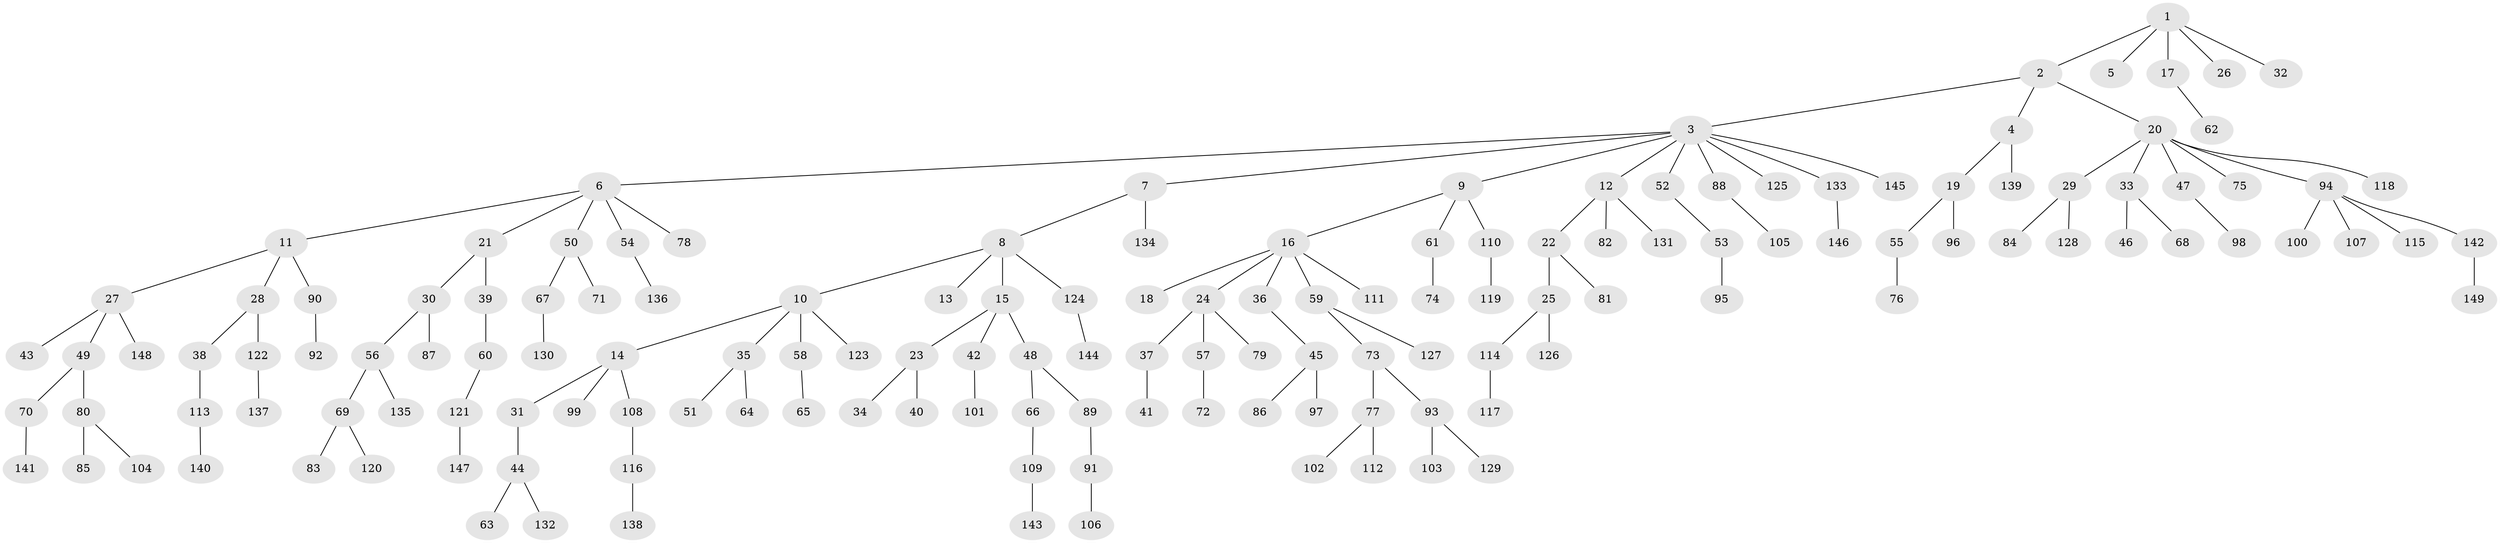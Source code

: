 // Generated by graph-tools (version 1.1) at 2025/15/03/09/25 04:15:28]
// undirected, 149 vertices, 148 edges
graph export_dot {
graph [start="1"]
  node [color=gray90,style=filled];
  1;
  2;
  3;
  4;
  5;
  6;
  7;
  8;
  9;
  10;
  11;
  12;
  13;
  14;
  15;
  16;
  17;
  18;
  19;
  20;
  21;
  22;
  23;
  24;
  25;
  26;
  27;
  28;
  29;
  30;
  31;
  32;
  33;
  34;
  35;
  36;
  37;
  38;
  39;
  40;
  41;
  42;
  43;
  44;
  45;
  46;
  47;
  48;
  49;
  50;
  51;
  52;
  53;
  54;
  55;
  56;
  57;
  58;
  59;
  60;
  61;
  62;
  63;
  64;
  65;
  66;
  67;
  68;
  69;
  70;
  71;
  72;
  73;
  74;
  75;
  76;
  77;
  78;
  79;
  80;
  81;
  82;
  83;
  84;
  85;
  86;
  87;
  88;
  89;
  90;
  91;
  92;
  93;
  94;
  95;
  96;
  97;
  98;
  99;
  100;
  101;
  102;
  103;
  104;
  105;
  106;
  107;
  108;
  109;
  110;
  111;
  112;
  113;
  114;
  115;
  116;
  117;
  118;
  119;
  120;
  121;
  122;
  123;
  124;
  125;
  126;
  127;
  128;
  129;
  130;
  131;
  132;
  133;
  134;
  135;
  136;
  137;
  138;
  139;
  140;
  141;
  142;
  143;
  144;
  145;
  146;
  147;
  148;
  149;
  1 -- 2;
  1 -- 5;
  1 -- 17;
  1 -- 26;
  1 -- 32;
  2 -- 3;
  2 -- 4;
  2 -- 20;
  3 -- 6;
  3 -- 7;
  3 -- 9;
  3 -- 12;
  3 -- 52;
  3 -- 88;
  3 -- 125;
  3 -- 133;
  3 -- 145;
  4 -- 19;
  4 -- 139;
  6 -- 11;
  6 -- 21;
  6 -- 50;
  6 -- 54;
  6 -- 78;
  7 -- 8;
  7 -- 134;
  8 -- 10;
  8 -- 13;
  8 -- 15;
  8 -- 124;
  9 -- 16;
  9 -- 61;
  9 -- 110;
  10 -- 14;
  10 -- 35;
  10 -- 58;
  10 -- 123;
  11 -- 27;
  11 -- 28;
  11 -- 90;
  12 -- 22;
  12 -- 82;
  12 -- 131;
  14 -- 31;
  14 -- 99;
  14 -- 108;
  15 -- 23;
  15 -- 42;
  15 -- 48;
  16 -- 18;
  16 -- 24;
  16 -- 36;
  16 -- 59;
  16 -- 111;
  17 -- 62;
  19 -- 55;
  19 -- 96;
  20 -- 29;
  20 -- 33;
  20 -- 47;
  20 -- 75;
  20 -- 94;
  20 -- 118;
  21 -- 30;
  21 -- 39;
  22 -- 25;
  22 -- 81;
  23 -- 34;
  23 -- 40;
  24 -- 37;
  24 -- 57;
  24 -- 79;
  25 -- 114;
  25 -- 126;
  27 -- 43;
  27 -- 49;
  27 -- 148;
  28 -- 38;
  28 -- 122;
  29 -- 84;
  29 -- 128;
  30 -- 56;
  30 -- 87;
  31 -- 44;
  33 -- 46;
  33 -- 68;
  35 -- 51;
  35 -- 64;
  36 -- 45;
  37 -- 41;
  38 -- 113;
  39 -- 60;
  42 -- 101;
  44 -- 63;
  44 -- 132;
  45 -- 86;
  45 -- 97;
  47 -- 98;
  48 -- 66;
  48 -- 89;
  49 -- 70;
  49 -- 80;
  50 -- 67;
  50 -- 71;
  52 -- 53;
  53 -- 95;
  54 -- 136;
  55 -- 76;
  56 -- 69;
  56 -- 135;
  57 -- 72;
  58 -- 65;
  59 -- 73;
  59 -- 127;
  60 -- 121;
  61 -- 74;
  66 -- 109;
  67 -- 130;
  69 -- 83;
  69 -- 120;
  70 -- 141;
  73 -- 77;
  73 -- 93;
  77 -- 102;
  77 -- 112;
  80 -- 85;
  80 -- 104;
  88 -- 105;
  89 -- 91;
  90 -- 92;
  91 -- 106;
  93 -- 103;
  93 -- 129;
  94 -- 100;
  94 -- 107;
  94 -- 115;
  94 -- 142;
  108 -- 116;
  109 -- 143;
  110 -- 119;
  113 -- 140;
  114 -- 117;
  116 -- 138;
  121 -- 147;
  122 -- 137;
  124 -- 144;
  133 -- 146;
  142 -- 149;
}
